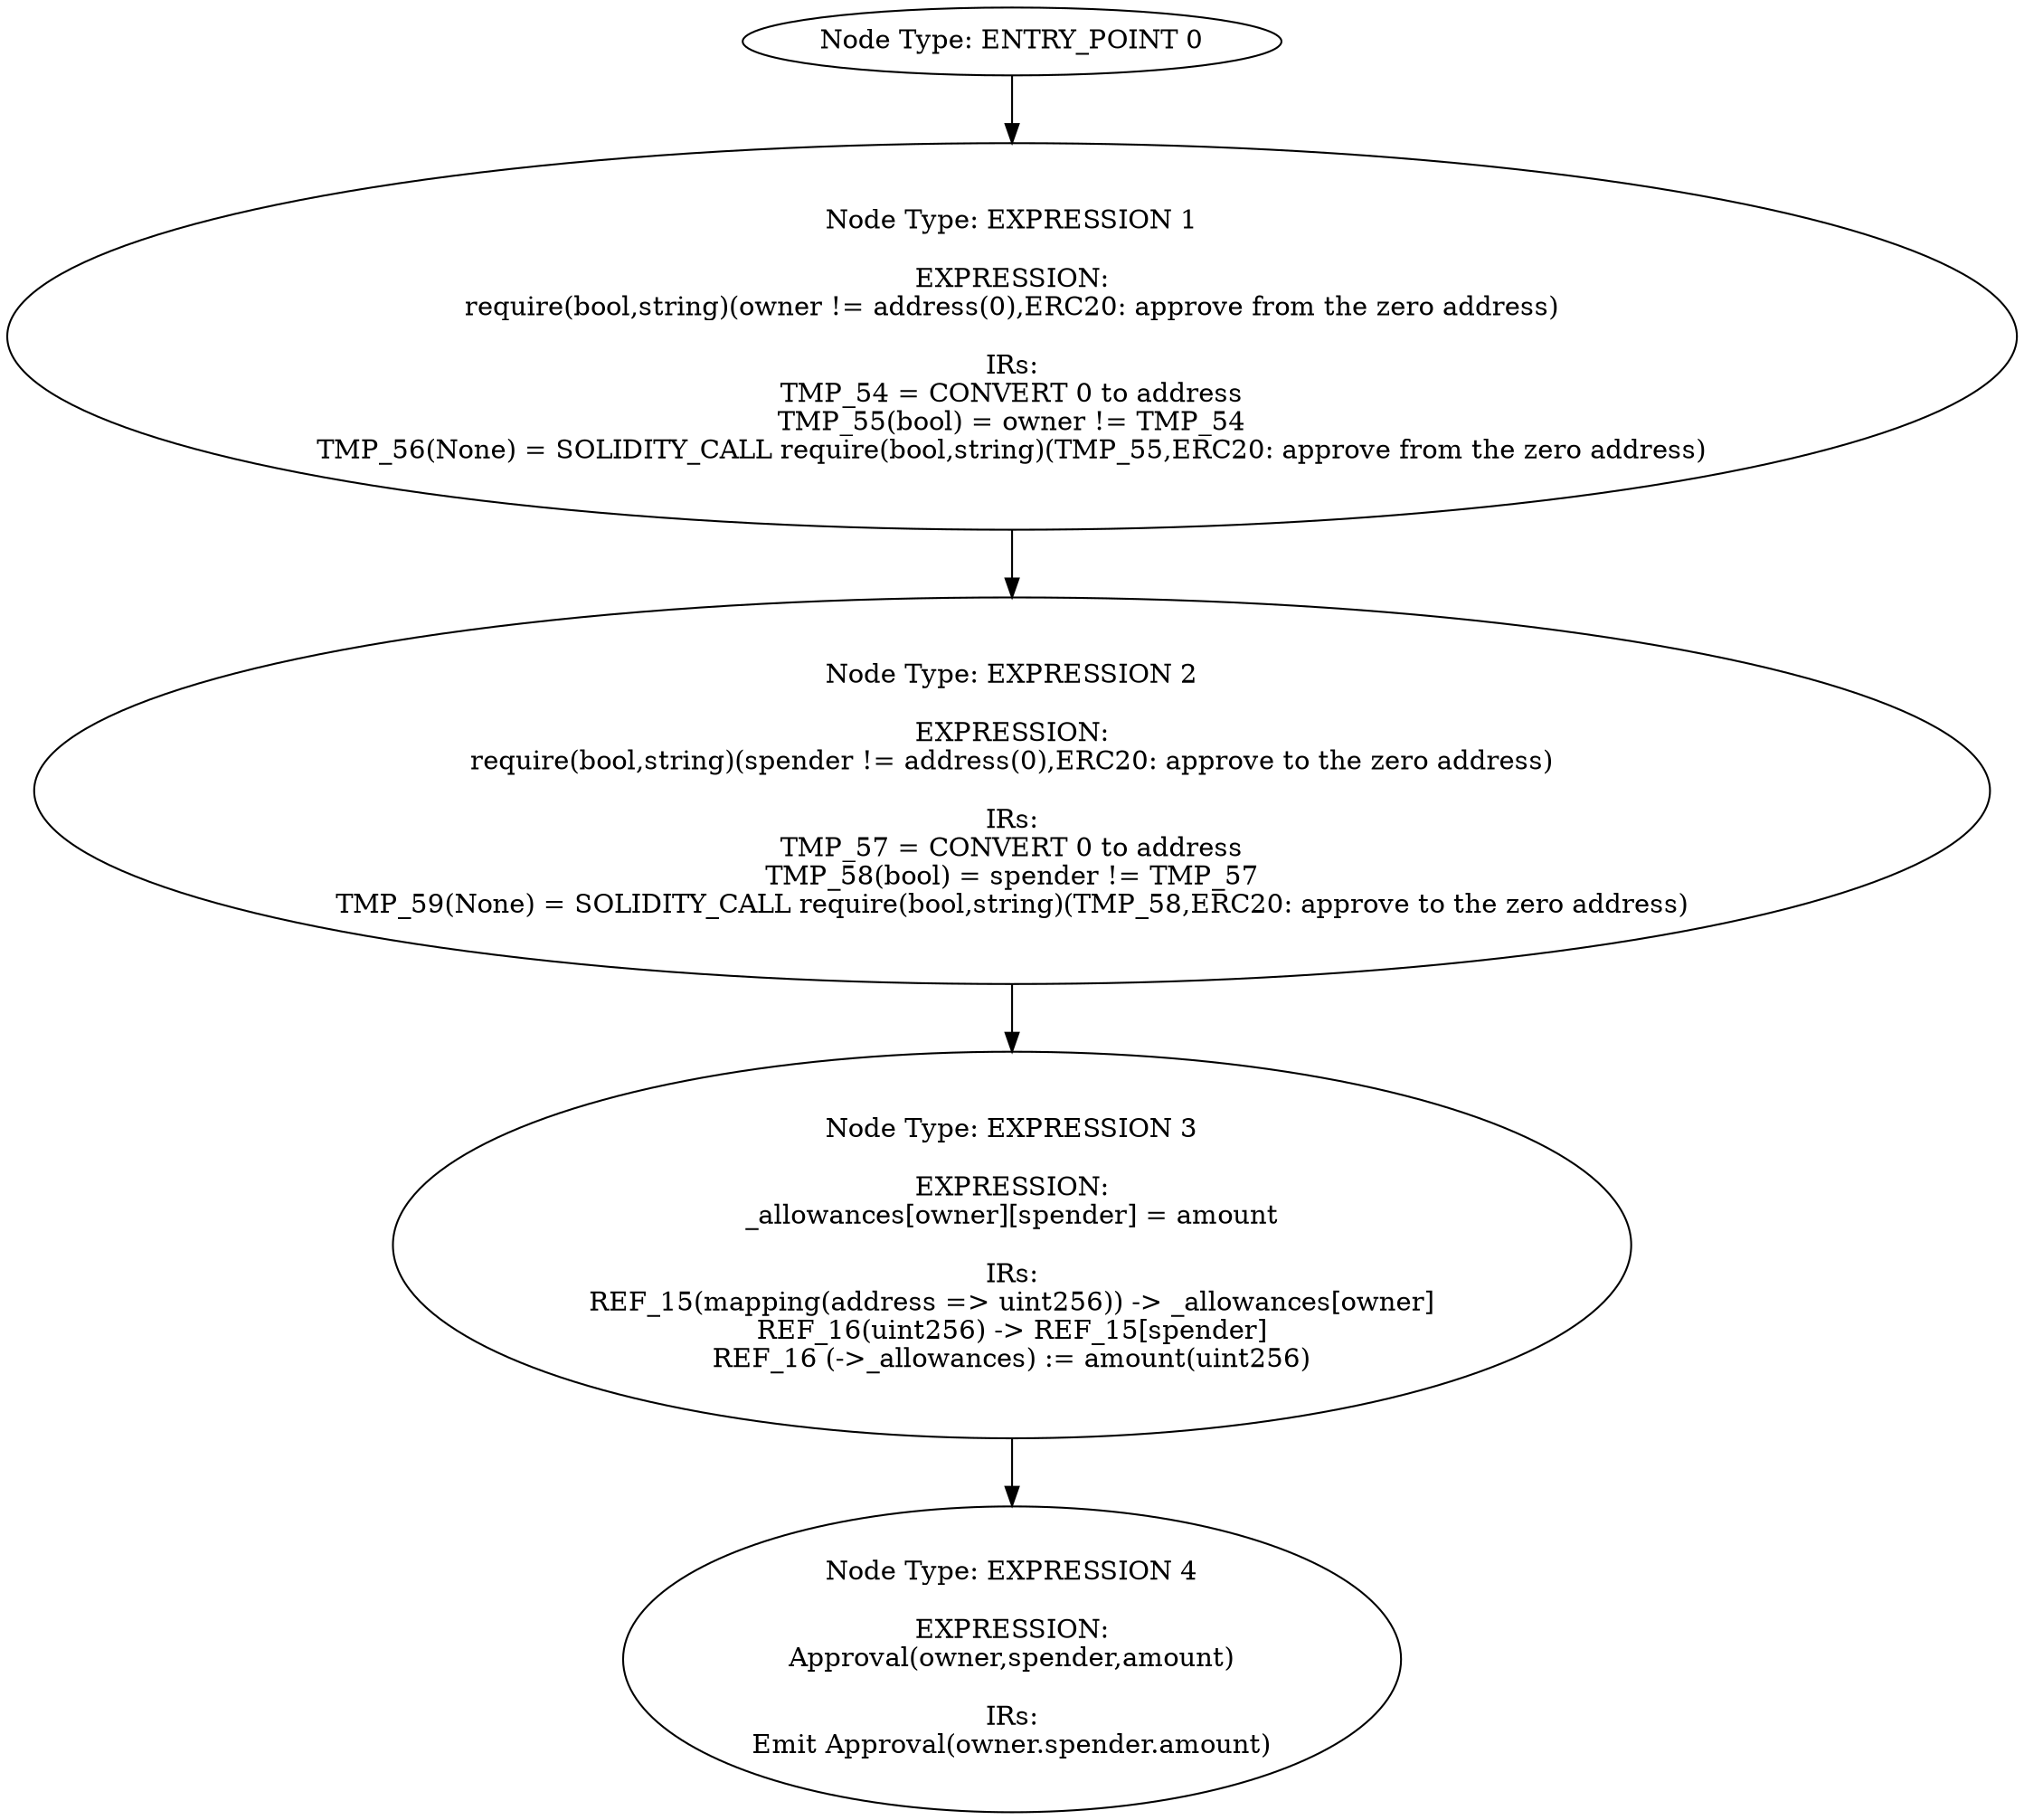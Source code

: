 digraph{
0[label="Node Type: ENTRY_POINT 0
"];
0->1;
1[label="Node Type: EXPRESSION 1

EXPRESSION:
require(bool,string)(owner != address(0),ERC20: approve from the zero address)

IRs:
TMP_54 = CONVERT 0 to address
TMP_55(bool) = owner != TMP_54
TMP_56(None) = SOLIDITY_CALL require(bool,string)(TMP_55,ERC20: approve from the zero address)"];
1->2;
2[label="Node Type: EXPRESSION 2

EXPRESSION:
require(bool,string)(spender != address(0),ERC20: approve to the zero address)

IRs:
TMP_57 = CONVERT 0 to address
TMP_58(bool) = spender != TMP_57
TMP_59(None) = SOLIDITY_CALL require(bool,string)(TMP_58,ERC20: approve to the zero address)"];
2->3;
3[label="Node Type: EXPRESSION 3

EXPRESSION:
_allowances[owner][spender] = amount

IRs:
REF_15(mapping(address => uint256)) -> _allowances[owner]
REF_16(uint256) -> REF_15[spender]
REF_16 (->_allowances) := amount(uint256)"];
3->4;
4[label="Node Type: EXPRESSION 4

EXPRESSION:
Approval(owner,spender,amount)

IRs:
Emit Approval(owner.spender.amount)"];
}
